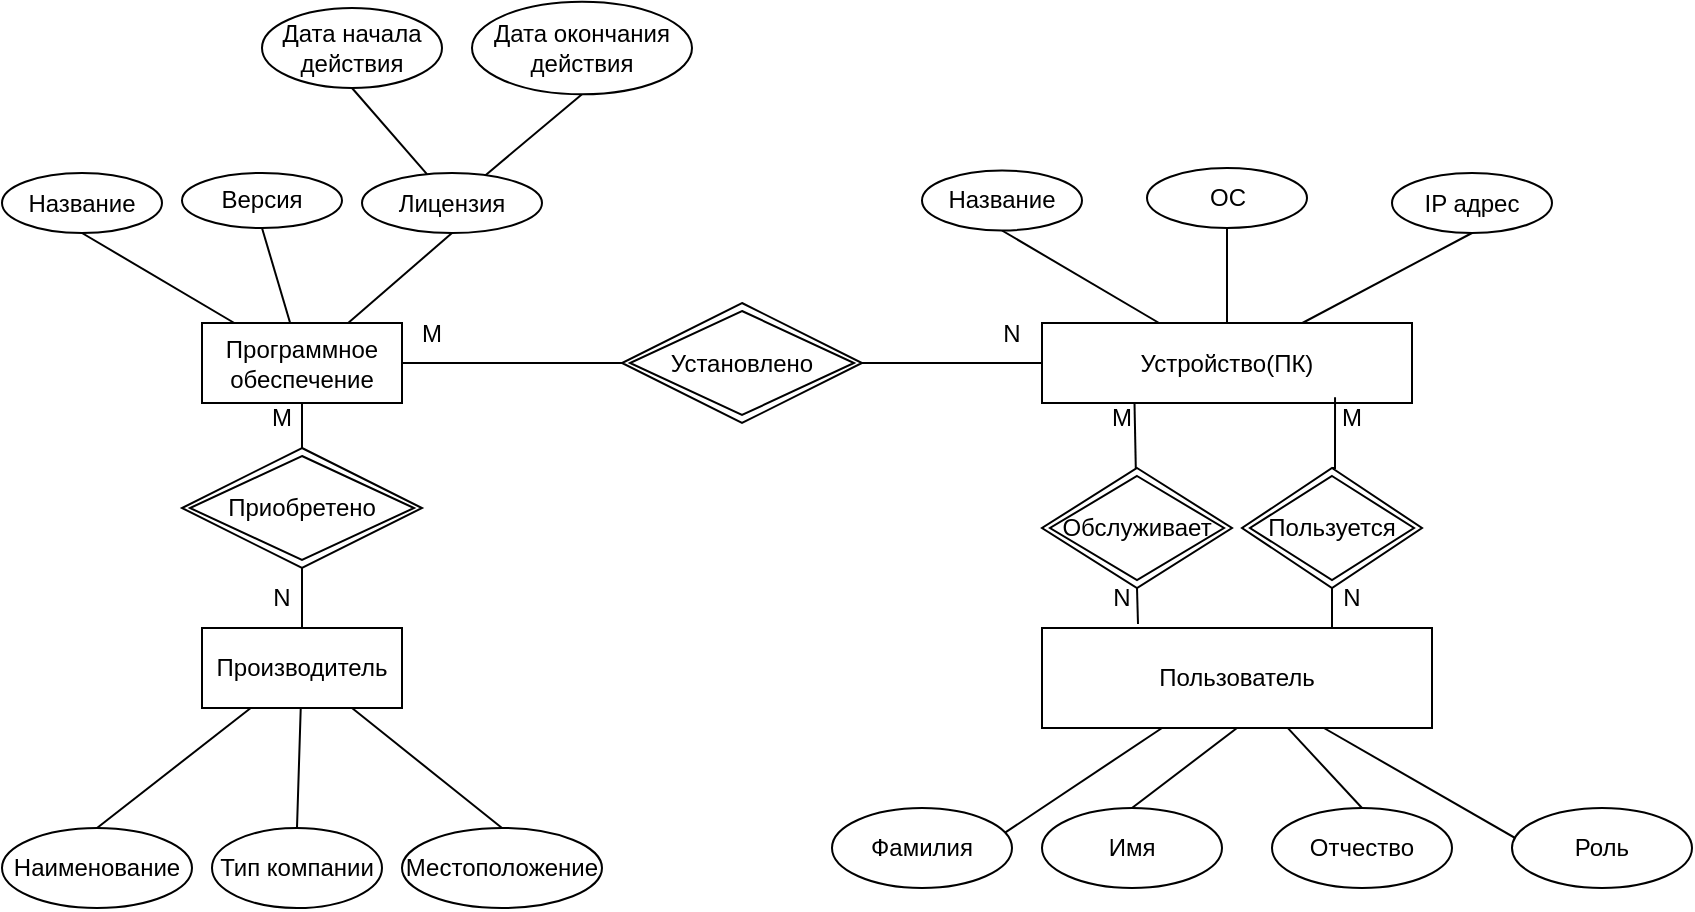 <mxfile version="24.7.17">
  <diagram name="Page-1" id="e56a1550-8fbb-45ad-956c-1786394a9013">
    <mxGraphModel dx="1002" dy="569" grid="1" gridSize="10" guides="1" tooltips="1" connect="1" arrows="1" fold="1" page="1" pageScale="1" pageWidth="1100" pageHeight="850" background="none" math="0" shadow="0">
      <root>
        <mxCell id="0" />
        <mxCell id="1" parent="0" />
        <mxCell id="OeNacRO4QM_5NXUT1XBD-8" style="rounded=0;orthogonalLoop=1;jettySize=auto;html=1;entryX=0.5;entryY=1;entryDx=0;entryDy=0;endArrow=none;endFill=0;" parent="1" source="OeNacRO4QM_5NXUT1XBD-1" target="OeNacRO4QM_5NXUT1XBD-3" edge="1">
          <mxGeometry relative="1" as="geometry" />
        </mxCell>
        <mxCell id="OeNacRO4QM_5NXUT1XBD-9" style="rounded=0;orthogonalLoop=1;jettySize=auto;html=1;entryX=0.5;entryY=1;entryDx=0;entryDy=0;endArrow=none;endFill=0;" parent="1" source="OeNacRO4QM_5NXUT1XBD-1" target="OeNacRO4QM_5NXUT1XBD-4" edge="1">
          <mxGeometry relative="1" as="geometry" />
        </mxCell>
        <mxCell id="OeNacRO4QM_5NXUT1XBD-10" style="rounded=0;orthogonalLoop=1;jettySize=auto;html=1;entryX=0.5;entryY=1;entryDx=0;entryDy=0;endArrow=none;endFill=0;" parent="1" source="OeNacRO4QM_5NXUT1XBD-1" target="OeNacRO4QM_5NXUT1XBD-5" edge="1">
          <mxGeometry relative="1" as="geometry" />
        </mxCell>
        <mxCell id="OeNacRO4QM_5NXUT1XBD-33" style="edgeStyle=orthogonalEdgeStyle;rounded=0;orthogonalLoop=1;jettySize=auto;html=1;entryX=0;entryY=0.5;entryDx=0;entryDy=0;endArrow=none;endFill=0;" parent="1" source="OeNacRO4QM_5NXUT1XBD-1" target="OeNacRO4QM_5NXUT1XBD-32" edge="1">
          <mxGeometry relative="1" as="geometry" />
        </mxCell>
        <mxCell id="XBkL7CEjBwHuElLqYNc7-42" style="rounded=0;orthogonalLoop=1;jettySize=auto;html=1;entryX=0.5;entryY=0;entryDx=0;entryDy=0;endArrow=none;endFill=0;" edge="1" parent="1" source="OeNacRO4QM_5NXUT1XBD-1" target="XBkL7CEjBwHuElLqYNc7-41">
          <mxGeometry relative="1" as="geometry" />
        </mxCell>
        <mxCell id="OeNacRO4QM_5NXUT1XBD-1" value="Программное обеспечение" style="whiteSpace=wrap;html=1;align=center;" parent="1" vertex="1">
          <mxGeometry x="145" y="497.5" width="100" height="40" as="geometry" />
        </mxCell>
        <mxCell id="OeNacRO4QM_5NXUT1XBD-3" value="Название" style="ellipse;whiteSpace=wrap;html=1;align=center;" parent="1" vertex="1">
          <mxGeometry x="45" y="422.5" width="80" height="30" as="geometry" />
        </mxCell>
        <mxCell id="OeNacRO4QM_5NXUT1XBD-4" value="Версия" style="ellipse;whiteSpace=wrap;html=1;align=center;" parent="1" vertex="1">
          <mxGeometry x="135" y="422.5" width="80" height="27.5" as="geometry" />
        </mxCell>
        <mxCell id="XBkL7CEjBwHuElLqYNc7-2" style="rounded=0;orthogonalLoop=1;jettySize=auto;html=1;entryX=0.5;entryY=1;entryDx=0;entryDy=0;endArrow=none;endFill=0;" edge="1" parent="1" source="OeNacRO4QM_5NXUT1XBD-5" target="XBkL7CEjBwHuElLqYNc7-1">
          <mxGeometry relative="1" as="geometry" />
        </mxCell>
        <mxCell id="XBkL7CEjBwHuElLqYNc7-4" style="rounded=0;orthogonalLoop=1;jettySize=auto;html=1;entryX=0.5;entryY=1;entryDx=0;entryDy=0;endArrow=none;endFill=0;" edge="1" parent="1" source="OeNacRO4QM_5NXUT1XBD-5" target="XBkL7CEjBwHuElLqYNc7-3">
          <mxGeometry relative="1" as="geometry" />
        </mxCell>
        <mxCell id="OeNacRO4QM_5NXUT1XBD-5" value="Лицензия" style="ellipse;whiteSpace=wrap;html=1;align=center;" parent="1" vertex="1">
          <mxGeometry x="225" y="422.5" width="90" height="30" as="geometry" />
        </mxCell>
        <mxCell id="OeNacRO4QM_5NXUT1XBD-18" style="rounded=0;orthogonalLoop=1;jettySize=auto;html=1;entryX=0.5;entryY=1;entryDx=0;entryDy=0;endArrow=none;endFill=0;" parent="1" source="OeNacRO4QM_5NXUT1XBD-12" target="OeNacRO4QM_5NXUT1XBD-14" edge="1">
          <mxGeometry relative="1" as="geometry" />
        </mxCell>
        <mxCell id="OeNacRO4QM_5NXUT1XBD-19" style="rounded=0;orthogonalLoop=1;jettySize=auto;html=1;entryX=0.5;entryY=1;entryDx=0;entryDy=0;endArrow=none;endFill=0;" parent="1" source="OeNacRO4QM_5NXUT1XBD-12" target="OeNacRO4QM_5NXUT1XBD-15" edge="1">
          <mxGeometry relative="1" as="geometry" />
        </mxCell>
        <mxCell id="OeNacRO4QM_5NXUT1XBD-20" style="rounded=0;orthogonalLoop=1;jettySize=auto;html=1;entryX=0.5;entryY=1;entryDx=0;entryDy=0;endArrow=none;endFill=0;" parent="1" source="OeNacRO4QM_5NXUT1XBD-12" target="OeNacRO4QM_5NXUT1XBD-16" edge="1">
          <mxGeometry relative="1" as="geometry" />
        </mxCell>
        <mxCell id="OeNacRO4QM_5NXUT1XBD-12" value="Устройство(ПК)" style="whiteSpace=wrap;html=1;align=center;" parent="1" vertex="1">
          <mxGeometry x="565" y="497.5" width="185" height="40" as="geometry" />
        </mxCell>
        <mxCell id="OeNacRO4QM_5NXUT1XBD-14" value="Название" style="ellipse;whiteSpace=wrap;html=1;align=center;" parent="1" vertex="1">
          <mxGeometry x="505" y="421.25" width="80" height="30" as="geometry" />
        </mxCell>
        <mxCell id="OeNacRO4QM_5NXUT1XBD-15" value="ОС" style="ellipse;whiteSpace=wrap;html=1;align=center;" parent="1" vertex="1">
          <mxGeometry x="617.5" y="420" width="80" height="30" as="geometry" />
        </mxCell>
        <mxCell id="OeNacRO4QM_5NXUT1XBD-16" value="IP адрес" style="ellipse;whiteSpace=wrap;html=1;align=center;" parent="1" vertex="1">
          <mxGeometry x="740" y="422.5" width="80" height="30" as="geometry" />
        </mxCell>
        <mxCell id="OeNacRO4QM_5NXUT1XBD-34" style="edgeStyle=orthogonalEdgeStyle;rounded=0;orthogonalLoop=1;jettySize=auto;html=1;entryX=0;entryY=0.5;entryDx=0;entryDy=0;endArrow=none;endFill=0;" parent="1" source="OeNacRO4QM_5NXUT1XBD-32" target="OeNacRO4QM_5NXUT1XBD-12" edge="1">
          <mxGeometry relative="1" as="geometry" />
        </mxCell>
        <mxCell id="OeNacRO4QM_5NXUT1XBD-32" value="Установлено" style="shape=rhombus;double=1;perimeter=rhombusPerimeter;whiteSpace=wrap;html=1;align=center;" parent="1" vertex="1">
          <mxGeometry x="355" y="487.5" width="120" height="60" as="geometry" />
        </mxCell>
        <mxCell id="XBkL7CEjBwHuElLqYNc7-1" value="Дата начала действия" style="ellipse;whiteSpace=wrap;html=1;align=center;" vertex="1" parent="1">
          <mxGeometry x="175" y="340" width="90" height="40" as="geometry" />
        </mxCell>
        <mxCell id="XBkL7CEjBwHuElLqYNc7-3" value="Дата окончания действия" style="ellipse;whiteSpace=wrap;html=1;align=center;" vertex="1" parent="1">
          <mxGeometry x="280" y="336.88" width="110" height="46.25" as="geometry" />
        </mxCell>
        <mxCell id="XBkL7CEjBwHuElLqYNc7-7" style="rounded=0;orthogonalLoop=1;jettySize=auto;html=1;entryX=0.5;entryY=1;entryDx=0;entryDy=0;endArrow=none;endFill=0;" edge="1" parent="1" source="XBkL7CEjBwHuElLqYNc7-5" target="XBkL7CEjBwHuElLqYNc7-6">
          <mxGeometry relative="1" as="geometry" />
        </mxCell>
        <mxCell id="XBkL7CEjBwHuElLqYNc7-9" style="rounded=0;orthogonalLoop=1;jettySize=auto;html=1;entryX=0.5;entryY=1;entryDx=0;entryDy=0;endArrow=none;endFill=0;" edge="1" parent="1" source="XBkL7CEjBwHuElLqYNc7-5" target="XBkL7CEjBwHuElLqYNc7-8">
          <mxGeometry relative="1" as="geometry" />
        </mxCell>
        <mxCell id="XBkL7CEjBwHuElLqYNc7-16" style="rounded=0;orthogonalLoop=1;jettySize=auto;html=1;entryX=0.5;entryY=1;entryDx=0;entryDy=0;endArrow=none;endFill=0;" edge="1" parent="1" target="XBkL7CEjBwHuElLqYNc7-14">
          <mxGeometry relative="1" as="geometry">
            <mxPoint x="613" y="648" as="sourcePoint" />
          </mxGeometry>
        </mxCell>
        <mxCell id="XBkL7CEjBwHuElLqYNc7-19" style="edgeStyle=orthogonalEdgeStyle;rounded=0;orthogonalLoop=1;jettySize=auto;html=1;exitX=0.75;exitY=0;exitDx=0;exitDy=0;entryX=0.5;entryY=1;entryDx=0;entryDy=0;endArrow=none;endFill=0;" edge="1" parent="1" source="XBkL7CEjBwHuElLqYNc7-5" target="XBkL7CEjBwHuElLqYNc7-15">
          <mxGeometry relative="1" as="geometry" />
        </mxCell>
        <mxCell id="XBkL7CEjBwHuElLqYNc7-31" style="rounded=0;orthogonalLoop=1;jettySize=auto;html=1;exitX=0.5;exitY=1;exitDx=0;exitDy=0;entryX=0.5;entryY=0;entryDx=0;entryDy=0;endArrow=none;endFill=0;" edge="1" parent="1" source="XBkL7CEjBwHuElLqYNc7-5" target="XBkL7CEjBwHuElLqYNc7-30">
          <mxGeometry relative="1" as="geometry" />
        </mxCell>
        <mxCell id="XBkL7CEjBwHuElLqYNc7-33" style="rounded=0;orthogonalLoop=1;jettySize=auto;html=1;exitX=0.612;exitY=0.924;exitDx=0;exitDy=0;entryX=0.5;entryY=0;entryDx=0;entryDy=0;endArrow=none;endFill=0;exitPerimeter=0;" edge="1" parent="1" source="XBkL7CEjBwHuElLqYNc7-5" target="XBkL7CEjBwHuElLqYNc7-32">
          <mxGeometry relative="1" as="geometry" />
        </mxCell>
        <mxCell id="XBkL7CEjBwHuElLqYNc7-5" value="Пользователь" style="rounded=0;whiteSpace=wrap;html=1;" vertex="1" parent="1">
          <mxGeometry x="565" y="650" width="195" height="50" as="geometry" />
        </mxCell>
        <mxCell id="XBkL7CEjBwHuElLqYNc7-6" value="Фамилия" style="ellipse;whiteSpace=wrap;html=1;align=center;" vertex="1" parent="1">
          <mxGeometry x="460" y="740" width="90" height="40" as="geometry" />
        </mxCell>
        <mxCell id="XBkL7CEjBwHuElLqYNc7-8" value="Роль" style="ellipse;whiteSpace=wrap;html=1;align=center;" vertex="1" parent="1">
          <mxGeometry x="800" y="740" width="90" height="40" as="geometry" />
        </mxCell>
        <mxCell id="XBkL7CEjBwHuElLqYNc7-17" style="rounded=0;orthogonalLoop=1;jettySize=auto;html=1;entryX=0.25;entryY=1;entryDx=0;entryDy=0;endArrow=none;endFill=0;" edge="1" parent="1" source="XBkL7CEjBwHuElLqYNc7-14" target="OeNacRO4QM_5NXUT1XBD-12">
          <mxGeometry relative="1" as="geometry" />
        </mxCell>
        <mxCell id="XBkL7CEjBwHuElLqYNc7-14" value="Обслуживает" style="shape=rhombus;double=1;perimeter=rhombusPerimeter;whiteSpace=wrap;html=1;align=center;" vertex="1" parent="1">
          <mxGeometry x="565" y="570" width="95" height="60" as="geometry" />
        </mxCell>
        <mxCell id="XBkL7CEjBwHuElLqYNc7-15" value="Пользуется" style="shape=rhombus;double=1;perimeter=rhombusPerimeter;whiteSpace=wrap;html=1;align=center;" vertex="1" parent="1">
          <mxGeometry x="665" y="570" width="90" height="60" as="geometry" />
        </mxCell>
        <mxCell id="XBkL7CEjBwHuElLqYNc7-21" value="M" style="text;strokeColor=none;align=center;fillColor=none;html=1;verticalAlign=middle;whiteSpace=wrap;rounded=0;" vertex="1" parent="1">
          <mxGeometry x="575" y="530" width="60" height="30" as="geometry" />
        </mxCell>
        <mxCell id="XBkL7CEjBwHuElLqYNc7-22" value="N" style="text;strokeColor=none;align=center;fillColor=none;html=1;verticalAlign=middle;whiteSpace=wrap;rounded=0;" vertex="1" parent="1">
          <mxGeometry x="575" y="620" width="60" height="30" as="geometry" />
        </mxCell>
        <mxCell id="XBkL7CEjBwHuElLqYNc7-25" style="edgeStyle=orthogonalEdgeStyle;rounded=0;orthogonalLoop=1;jettySize=auto;html=1;exitX=0.5;exitY=0;exitDx=0;exitDy=0;entryX=0.792;entryY=0.928;entryDx=0;entryDy=0;entryPerimeter=0;endArrow=none;endFill=0;" edge="1" parent="1" source="XBkL7CEjBwHuElLqYNc7-15" target="OeNacRO4QM_5NXUT1XBD-12">
          <mxGeometry relative="1" as="geometry" />
        </mxCell>
        <mxCell id="XBkL7CEjBwHuElLqYNc7-26" value="M" style="text;strokeColor=none;align=center;fillColor=none;html=1;verticalAlign=middle;whiteSpace=wrap;rounded=0;" vertex="1" parent="1">
          <mxGeometry x="690" y="530" width="60" height="30" as="geometry" />
        </mxCell>
        <mxCell id="XBkL7CEjBwHuElLqYNc7-27" value="N" style="text;strokeColor=none;align=center;fillColor=none;html=1;verticalAlign=middle;whiteSpace=wrap;rounded=0;" vertex="1" parent="1">
          <mxGeometry x="690" y="620" width="60" height="30" as="geometry" />
        </mxCell>
        <mxCell id="XBkL7CEjBwHuElLqYNc7-28" value="M" style="text;strokeColor=none;align=center;fillColor=none;html=1;verticalAlign=middle;whiteSpace=wrap;rounded=0;" vertex="1" parent="1">
          <mxGeometry x="230" y="487.5" width="60" height="30" as="geometry" />
        </mxCell>
        <mxCell id="XBkL7CEjBwHuElLqYNc7-29" value="N" style="text;strokeColor=none;align=center;fillColor=none;html=1;verticalAlign=middle;whiteSpace=wrap;rounded=0;" vertex="1" parent="1">
          <mxGeometry x="520" y="487.5" width="60" height="30" as="geometry" />
        </mxCell>
        <mxCell id="XBkL7CEjBwHuElLqYNc7-30" value="Имя" style="ellipse;whiteSpace=wrap;html=1;align=center;" vertex="1" parent="1">
          <mxGeometry x="565" y="740" width="90" height="40" as="geometry" />
        </mxCell>
        <mxCell id="XBkL7CEjBwHuElLqYNc7-32" value="Отчество" style="ellipse;whiteSpace=wrap;html=1;align=center;" vertex="1" parent="1">
          <mxGeometry x="680" y="740" width="90" height="40" as="geometry" />
        </mxCell>
        <mxCell id="XBkL7CEjBwHuElLqYNc7-36" style="rounded=0;orthogonalLoop=1;jettySize=auto;html=1;entryX=0.5;entryY=0;entryDx=0;entryDy=0;endArrow=none;endFill=0;" edge="1" parent="1" source="XBkL7CEjBwHuElLqYNc7-34" target="XBkL7CEjBwHuElLqYNc7-35">
          <mxGeometry relative="1" as="geometry" />
        </mxCell>
        <mxCell id="XBkL7CEjBwHuElLqYNc7-38" style="rounded=0;orthogonalLoop=1;jettySize=auto;html=1;entryX=0.5;entryY=0;entryDx=0;entryDy=0;endArrow=none;endFill=0;" edge="1" parent="1" source="XBkL7CEjBwHuElLqYNc7-34" target="XBkL7CEjBwHuElLqYNc7-37">
          <mxGeometry relative="1" as="geometry" />
        </mxCell>
        <mxCell id="XBkL7CEjBwHuElLqYNc7-40" style="rounded=0;orthogonalLoop=1;jettySize=auto;html=1;exitX=0.75;exitY=1;exitDx=0;exitDy=0;entryX=0.5;entryY=0;entryDx=0;entryDy=0;endArrow=none;endFill=0;" edge="1" parent="1" source="XBkL7CEjBwHuElLqYNc7-34" target="XBkL7CEjBwHuElLqYNc7-39">
          <mxGeometry relative="1" as="geometry" />
        </mxCell>
        <mxCell id="XBkL7CEjBwHuElLqYNc7-34" value="Производитель" style="whiteSpace=wrap;html=1;align=center;" vertex="1" parent="1">
          <mxGeometry x="145" y="650" width="100" height="40" as="geometry" />
        </mxCell>
        <mxCell id="XBkL7CEjBwHuElLqYNc7-35" value="Наименование" style="ellipse;whiteSpace=wrap;html=1;align=center;" vertex="1" parent="1">
          <mxGeometry x="45" y="750" width="95" height="40" as="geometry" />
        </mxCell>
        <mxCell id="XBkL7CEjBwHuElLqYNc7-37" value="Тип компании" style="ellipse;whiteSpace=wrap;html=1;align=center;" vertex="1" parent="1">
          <mxGeometry x="150" y="750" width="85" height="40" as="geometry" />
        </mxCell>
        <mxCell id="XBkL7CEjBwHuElLqYNc7-39" value="Местоположение" style="ellipse;whiteSpace=wrap;html=1;align=center;" vertex="1" parent="1">
          <mxGeometry x="245" y="750" width="100" height="40" as="geometry" />
        </mxCell>
        <mxCell id="XBkL7CEjBwHuElLqYNc7-43" style="rounded=0;orthogonalLoop=1;jettySize=auto;html=1;entryX=0.5;entryY=0;entryDx=0;entryDy=0;endArrow=none;endFill=0;" edge="1" parent="1" source="XBkL7CEjBwHuElLqYNc7-41" target="XBkL7CEjBwHuElLqYNc7-34">
          <mxGeometry relative="1" as="geometry" />
        </mxCell>
        <mxCell id="XBkL7CEjBwHuElLqYNc7-41" value="Приобретено" style="shape=rhombus;double=1;perimeter=rhombusPerimeter;whiteSpace=wrap;html=1;align=center;" vertex="1" parent="1">
          <mxGeometry x="135" y="560" width="120" height="60" as="geometry" />
        </mxCell>
        <mxCell id="XBkL7CEjBwHuElLqYNc7-44" value="M" style="text;strokeColor=none;align=center;fillColor=none;html=1;verticalAlign=middle;whiteSpace=wrap;rounded=0;" vertex="1" parent="1">
          <mxGeometry x="155" y="530" width="60" height="30" as="geometry" />
        </mxCell>
        <mxCell id="XBkL7CEjBwHuElLqYNc7-45" value="N" style="text;strokeColor=none;align=center;fillColor=none;html=1;verticalAlign=middle;whiteSpace=wrap;rounded=0;" vertex="1" parent="1">
          <mxGeometry x="155" y="620" width="60" height="30" as="geometry" />
        </mxCell>
      </root>
    </mxGraphModel>
  </diagram>
</mxfile>
